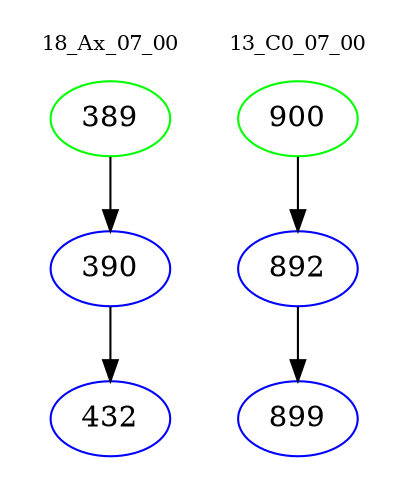 digraph{
subgraph cluster_0 {
color = white
label = "18_Ax_07_00";
fontsize=10;
T0_389 [label="389", color="green"]
T0_389 -> T0_390 [color="black"]
T0_390 [label="390", color="blue"]
T0_390 -> T0_432 [color="black"]
T0_432 [label="432", color="blue"]
}
subgraph cluster_1 {
color = white
label = "13_C0_07_00";
fontsize=10;
T1_900 [label="900", color="green"]
T1_900 -> T1_892 [color="black"]
T1_892 [label="892", color="blue"]
T1_892 -> T1_899 [color="black"]
T1_899 [label="899", color="blue"]
}
}
